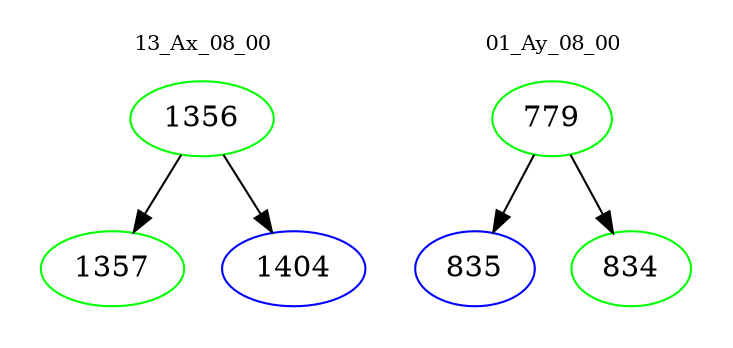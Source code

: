 digraph{
subgraph cluster_0 {
color = white
label = "13_Ax_08_00";
fontsize=10;
T0_1356 [label="1356", color="green"]
T0_1356 -> T0_1357 [color="black"]
T0_1357 [label="1357", color="green"]
T0_1356 -> T0_1404 [color="black"]
T0_1404 [label="1404", color="blue"]
}
subgraph cluster_1 {
color = white
label = "01_Ay_08_00";
fontsize=10;
T1_779 [label="779", color="green"]
T1_779 -> T1_835 [color="black"]
T1_835 [label="835", color="blue"]
T1_779 -> T1_834 [color="black"]
T1_834 [label="834", color="green"]
}
}
